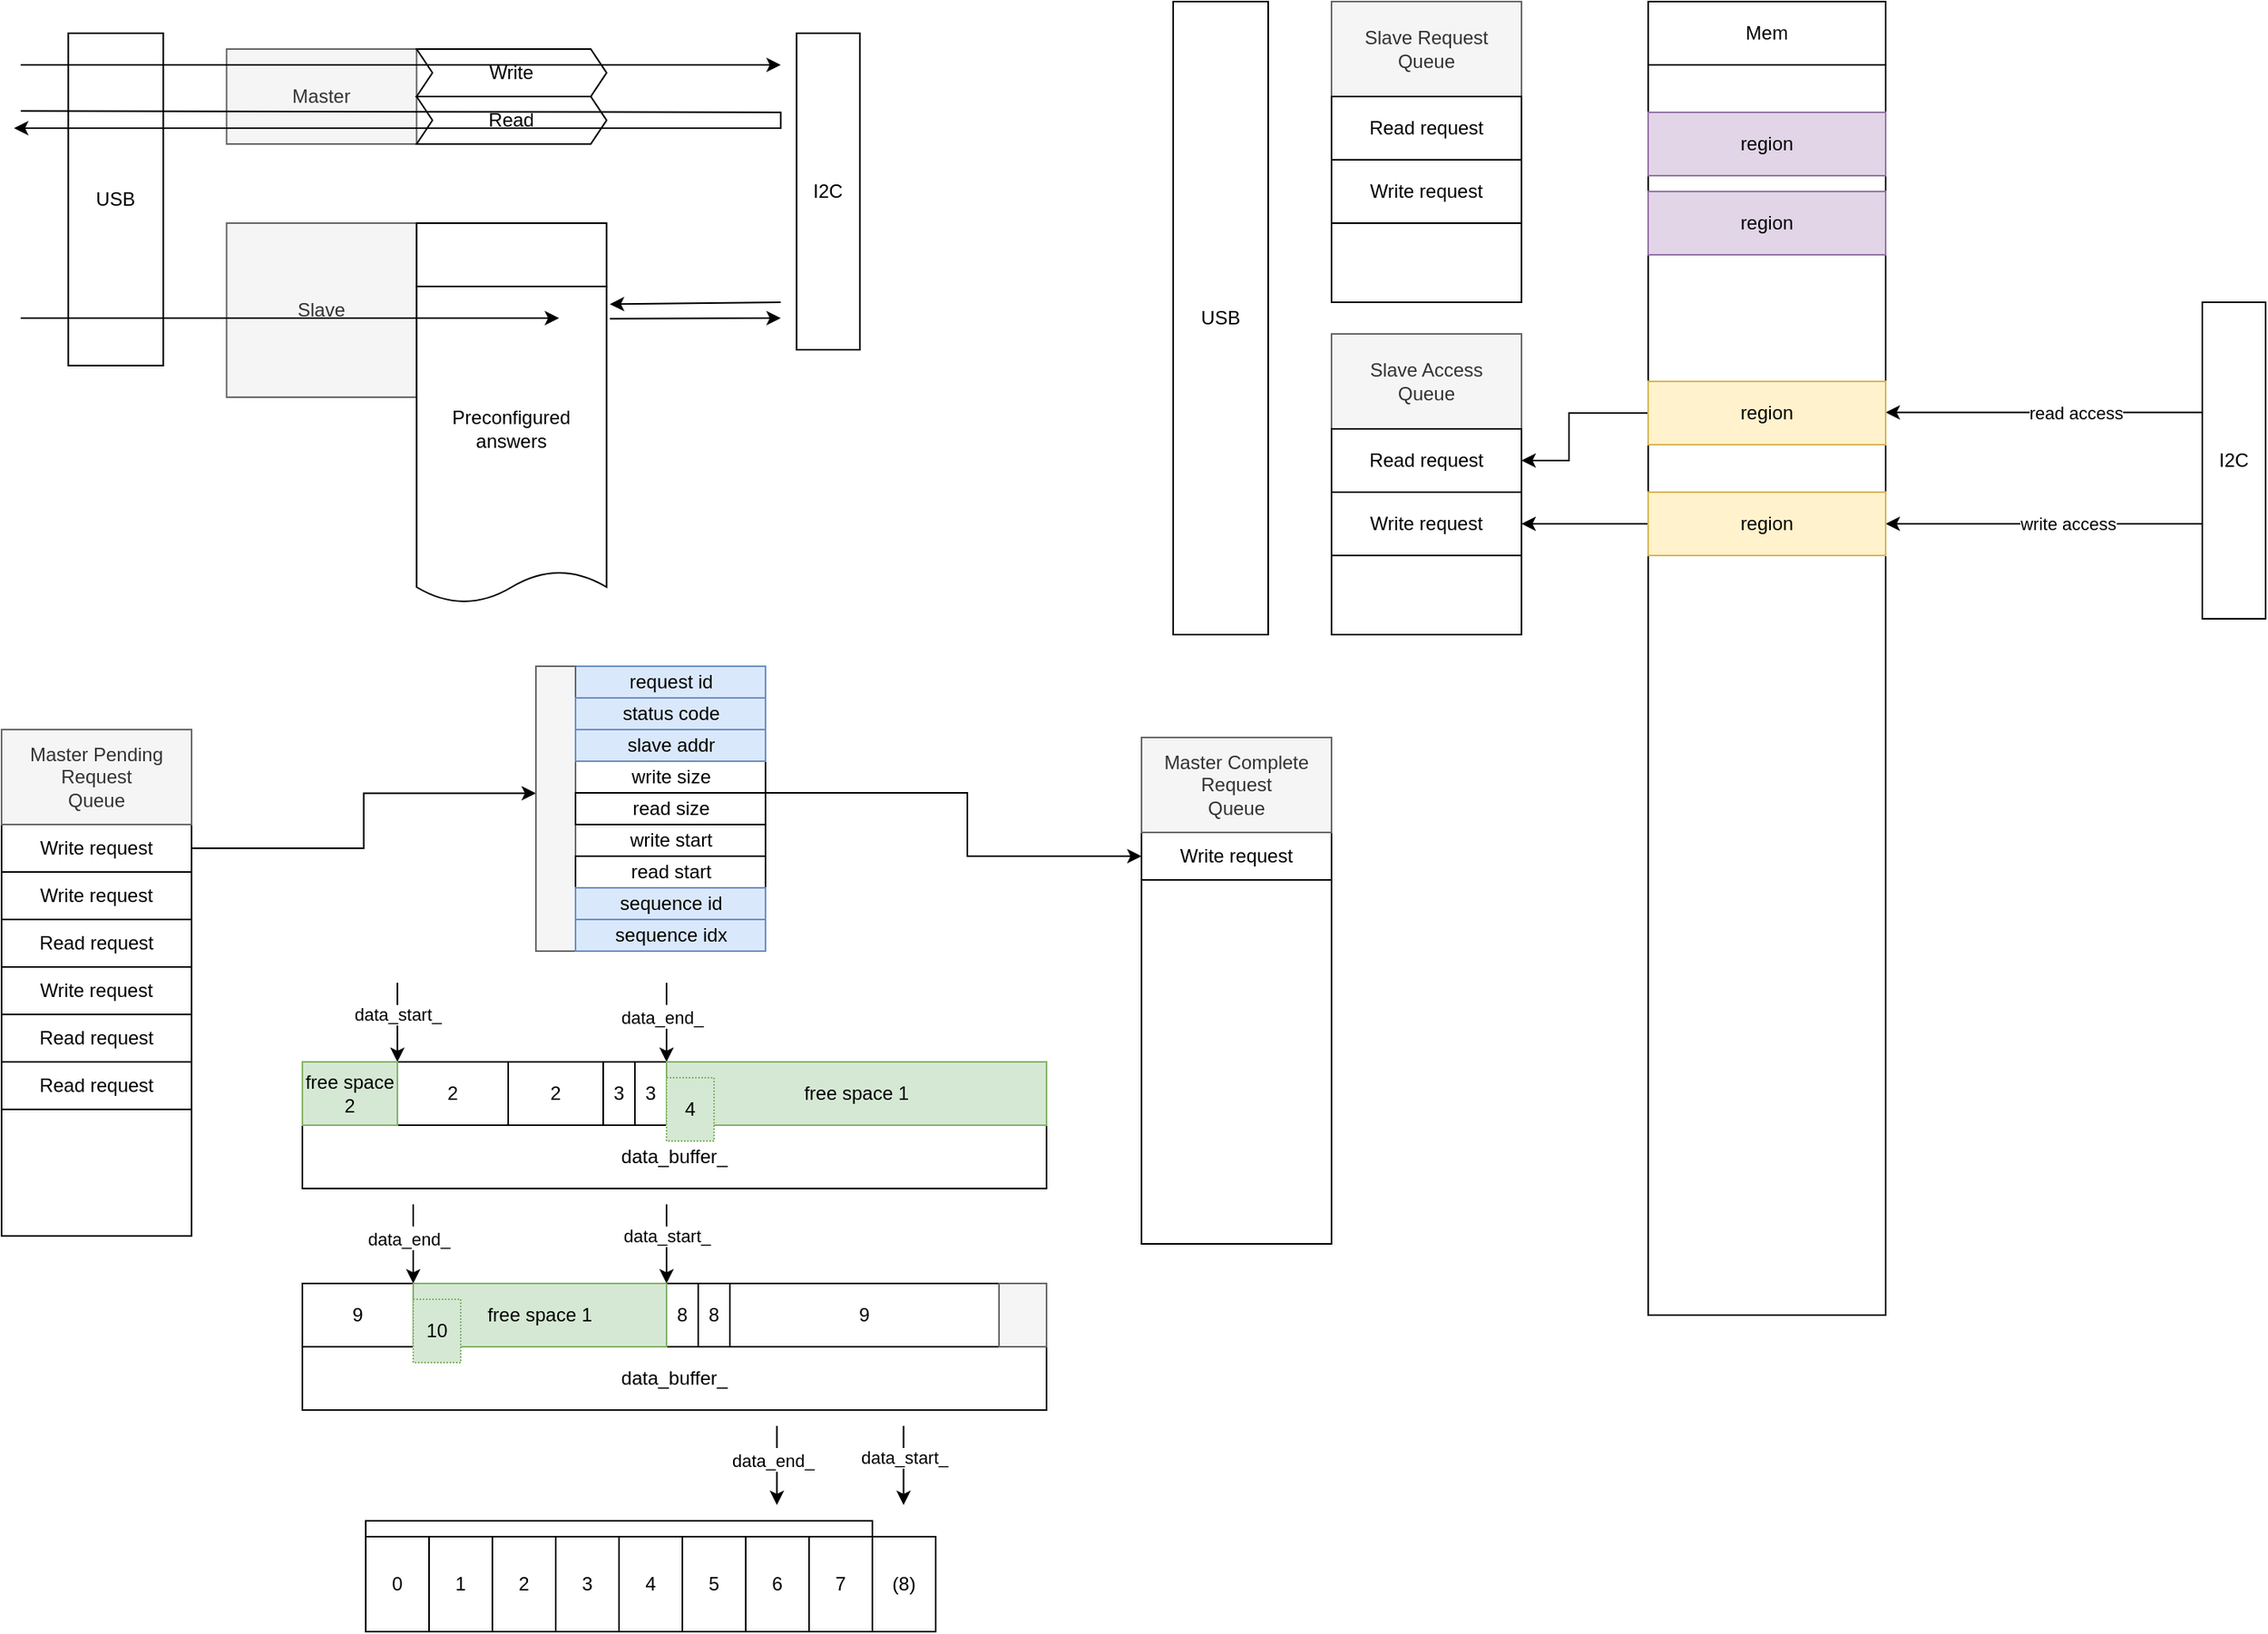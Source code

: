 <mxfile version="22.1.2" type="device">
  <diagram name="Page-1" id="2ZyC1kqVVPjFEnBajxi8">
    <mxGraphModel dx="1793" dy="1055" grid="1" gridSize="10" guides="1" tooltips="1" connect="1" arrows="1" fold="1" page="1" pageScale="1" pageWidth="850" pageHeight="1100" math="0" shadow="0">
      <root>
        <mxCell id="0" />
        <mxCell id="1" parent="0" />
        <mxCell id="SA-Xk729lbcdhGkagrMY-25" value="USB" style="rounded=0;whiteSpace=wrap;html=1;" parent="1" vertex="1">
          <mxGeometry x="82.14" y="60" width="60" height="210" as="geometry" />
        </mxCell>
        <mxCell id="SA-Xk729lbcdhGkagrMY-2" value="Master" style="rounded=0;whiteSpace=wrap;html=1;fillColor=#f5f5f5;fontColor=#333333;strokeColor=#666666;" parent="1" vertex="1">
          <mxGeometry x="182.14" y="70" width="120" height="60" as="geometry" />
        </mxCell>
        <mxCell id="SA-Xk729lbcdhGkagrMY-6" value="Read" style="shape=step;perimeter=stepPerimeter;whiteSpace=wrap;html=1;fixedSize=1;size=10;" parent="1" vertex="1">
          <mxGeometry x="302.14" y="100" width="120" height="30" as="geometry" />
        </mxCell>
        <mxCell id="SA-Xk729lbcdhGkagrMY-8" value="Write" style="shape=step;perimeter=stepPerimeter;whiteSpace=wrap;html=1;fixedSize=1;size=10;" parent="1" vertex="1">
          <mxGeometry x="302.14" y="70" width="120" height="30" as="geometry" />
        </mxCell>
        <mxCell id="SA-Xk729lbcdhGkagrMY-9" value="Slave" style="rounded=0;whiteSpace=wrap;html=1;fillColor=#f5f5f5;fontColor=#333333;strokeColor=#666666;" parent="1" vertex="1">
          <mxGeometry x="182.14" y="180" width="120" height="110" as="geometry" />
        </mxCell>
        <mxCell id="SA-Xk729lbcdhGkagrMY-15" value="" style="endArrow=classic;html=1;rounded=0;" parent="1" edge="1">
          <mxGeometry width="50" height="50" relative="1" as="geometry">
            <mxPoint x="52.14" y="80" as="sourcePoint" />
            <mxPoint x="532.14" y="80" as="targetPoint" />
          </mxGeometry>
        </mxCell>
        <mxCell id="SA-Xk729lbcdhGkagrMY-16" value="" style="endArrow=classic;html=1;rounded=0;" parent="1" edge="1">
          <mxGeometry width="50" height="50" relative="1" as="geometry">
            <mxPoint x="52.14" y="109.17" as="sourcePoint" />
            <mxPoint x="47.854" y="120" as="targetPoint" />
            <Array as="points">
              <mxPoint x="532.14" y="110" />
              <mxPoint x="532.14" y="120" />
            </Array>
          </mxGeometry>
        </mxCell>
        <mxCell id="SA-Xk729lbcdhGkagrMY-19" value="" style="rounded=0;whiteSpace=wrap;html=1;" parent="1" vertex="1">
          <mxGeometry x="302.14" y="180" width="120" height="40" as="geometry" />
        </mxCell>
        <mxCell id="SA-Xk729lbcdhGkagrMY-21" value="Preconfigured answers" style="shape=document;whiteSpace=wrap;html=1;boundedLbl=1;size=0.1;" parent="1" vertex="1">
          <mxGeometry x="302.14" y="220" width="120" height="200" as="geometry" />
        </mxCell>
        <mxCell id="SA-Xk729lbcdhGkagrMY-23" value="" style="endArrow=classic;html=1;rounded=0;entryX=1.017;entryY=0.056;entryDx=0;entryDy=0;entryPerimeter=0;" parent="1" target="SA-Xk729lbcdhGkagrMY-21" edge="1">
          <mxGeometry width="50" height="50" relative="1" as="geometry">
            <mxPoint x="532.14" y="230" as="sourcePoint" />
            <mxPoint x="592.14" y="250" as="targetPoint" />
          </mxGeometry>
        </mxCell>
        <mxCell id="SA-Xk729lbcdhGkagrMY-24" value="" style="endArrow=classic;html=1;rounded=0;exitX=1.017;exitY=0.102;exitDx=0;exitDy=0;exitPerimeter=0;" parent="1" source="SA-Xk729lbcdhGkagrMY-21" edge="1">
          <mxGeometry width="50" height="50" relative="1" as="geometry">
            <mxPoint x="492.14" y="300" as="sourcePoint" />
            <mxPoint x="532.14" y="240" as="targetPoint" />
          </mxGeometry>
        </mxCell>
        <mxCell id="SA-Xk729lbcdhGkagrMY-27" value="" style="endArrow=classic;html=1;rounded=0;" parent="1" edge="1">
          <mxGeometry width="50" height="50" relative="1" as="geometry">
            <mxPoint x="52.14" y="240" as="sourcePoint" />
            <mxPoint x="392.14" y="240" as="targetPoint" />
          </mxGeometry>
        </mxCell>
        <mxCell id="SA-Xk729lbcdhGkagrMY-28" value="" style="rounded=0;whiteSpace=wrap;html=1;" parent="1" vertex="1">
          <mxGeometry x="40" y="560" width="120" height="260" as="geometry" />
        </mxCell>
        <mxCell id="SA-Xk729lbcdhGkagrMY-56" style="edgeStyle=orthogonalEdgeStyle;rounded=0;orthogonalLoop=1;jettySize=auto;html=1;exitX=1;exitY=0.5;exitDx=0;exitDy=0;entryX=0;entryY=0.446;entryDx=0;entryDy=0;entryPerimeter=0;" parent="1" source="SA-Xk729lbcdhGkagrMY-29" target="SA-Xk729lbcdhGkagrMY-52" edge="1">
          <mxGeometry relative="1" as="geometry" />
        </mxCell>
        <mxCell id="SA-Xk729lbcdhGkagrMY-29" value="Write request" style="rounded=0;whiteSpace=wrap;html=1;" parent="1" vertex="1">
          <mxGeometry x="40" y="560" width="120" height="30" as="geometry" />
        </mxCell>
        <mxCell id="SA-Xk729lbcdhGkagrMY-30" value="Read request" style="rounded=0;whiteSpace=wrap;html=1;" parent="1" vertex="1">
          <mxGeometry x="40" y="620" width="120" height="30" as="geometry" />
        </mxCell>
        <mxCell id="SA-Xk729lbcdhGkagrMY-31" value="Write request" style="rounded=0;whiteSpace=wrap;html=1;" parent="1" vertex="1">
          <mxGeometry x="40" y="650" width="120" height="30" as="geometry" />
        </mxCell>
        <mxCell id="SA-Xk729lbcdhGkagrMY-32" value="Write request" style="rounded=0;whiteSpace=wrap;html=1;" parent="1" vertex="1">
          <mxGeometry x="40" y="590" width="120" height="30" as="geometry" />
        </mxCell>
        <mxCell id="SA-Xk729lbcdhGkagrMY-33" value="Read request" style="rounded=0;whiteSpace=wrap;html=1;" parent="1" vertex="1">
          <mxGeometry x="40" y="680" width="120" height="30" as="geometry" />
        </mxCell>
        <mxCell id="SA-Xk729lbcdhGkagrMY-34" value="Read request" style="rounded=0;whiteSpace=wrap;html=1;" parent="1" vertex="1">
          <mxGeometry x="40" y="710" width="120" height="30" as="geometry" />
        </mxCell>
        <mxCell id="SA-Xk729lbcdhGkagrMY-38" value="Master Pending Request&lt;br&gt;Queue" style="rounded=0;whiteSpace=wrap;html=1;fillColor=#f5f5f5;fontColor=#333333;strokeColor=#666666;" parent="1" vertex="1">
          <mxGeometry x="40" y="500" width="120" height="60" as="geometry" />
        </mxCell>
        <mxCell id="SA-Xk729lbcdhGkagrMY-39" value="data_buffer_" style="rounded=0;whiteSpace=wrap;html=1;" parent="1" vertex="1">
          <mxGeometry x="230" y="750" width="470" height="40" as="geometry" />
        </mxCell>
        <mxCell id="SA-Xk729lbcdhGkagrMY-41" value="I2C" style="rounded=0;whiteSpace=wrap;html=1;" parent="1" vertex="1">
          <mxGeometry x="542.14" y="60" width="40" height="200" as="geometry" />
        </mxCell>
        <mxCell id="SA-Xk729lbcdhGkagrMY-47" value="request id" style="rounded=0;whiteSpace=wrap;html=1;fillColor=#dae8fc;strokeColor=#6c8ebf;" parent="1" vertex="1">
          <mxGeometry x="402.5" y="460" width="120" height="20" as="geometry" />
        </mxCell>
        <mxCell id="SA-Xk729lbcdhGkagrMY-48" value="write start" style="rounded=0;whiteSpace=wrap;html=1;" parent="1" vertex="1">
          <mxGeometry x="402.5" y="560" width="120" height="20" as="geometry" />
        </mxCell>
        <mxCell id="SA-Xk729lbcdhGkagrMY-50" value="write size" style="rounded=0;whiteSpace=wrap;html=1;" parent="1" vertex="1">
          <mxGeometry x="402.5" y="520" width="120" height="20" as="geometry" />
        </mxCell>
        <mxCell id="SA-Xk729lbcdhGkagrMY-52" value="" style="rounded=0;whiteSpace=wrap;html=1;fillColor=#f5f5f5;fontColor=#333333;strokeColor=#666666;" parent="1" vertex="1">
          <mxGeometry x="377.5" y="460" width="25" height="180" as="geometry" />
        </mxCell>
        <mxCell id="SA-Xk729lbcdhGkagrMY-63" value="slave addr" style="rounded=0;whiteSpace=wrap;html=1;fillColor=#dae8fc;strokeColor=#6c8ebf;" parent="1" vertex="1">
          <mxGeometry x="402.5" y="500" width="120" height="20" as="geometry" />
        </mxCell>
        <mxCell id="uEk0Pl82Lj76Kw1FVKub-9" style="edgeStyle=orthogonalEdgeStyle;rounded=0;orthogonalLoop=1;jettySize=auto;html=1;exitX=1;exitY=0;exitDx=0;exitDy=0;entryX=0;entryY=0.5;entryDx=0;entryDy=0;" edge="1" parent="1" source="pYy494UyowIViKt96TTS-2" target="uEk0Pl82Lj76Kw1FVKub-2">
          <mxGeometry relative="1" as="geometry">
            <Array as="points">
              <mxPoint x="650" y="540" />
              <mxPoint x="650" y="580" />
            </Array>
          </mxGeometry>
        </mxCell>
        <mxCell id="pYy494UyowIViKt96TTS-2" value="read size" style="rounded=0;whiteSpace=wrap;html=1;" parent="1" vertex="1">
          <mxGeometry x="402.5" y="540" width="120" height="20" as="geometry" />
        </mxCell>
        <mxCell id="pYy494UyowIViKt96TTS-6" value="2" style="rounded=0;whiteSpace=wrap;html=1;" parent="1" vertex="1">
          <mxGeometry x="290" y="710" width="70" height="40" as="geometry" />
        </mxCell>
        <mxCell id="pYy494UyowIViKt96TTS-7" value="3" style="rounded=0;whiteSpace=wrap;html=1;" parent="1" vertex="1">
          <mxGeometry x="420" y="710" width="20" height="40" as="geometry" />
        </mxCell>
        <mxCell id="pYy494UyowIViKt96TTS-8" value="2" style="rounded=0;whiteSpace=wrap;html=1;" parent="1" vertex="1">
          <mxGeometry x="360" y="710" width="60" height="40" as="geometry" />
        </mxCell>
        <mxCell id="pYy494UyowIViKt96TTS-9" value="3" style="rounded=0;whiteSpace=wrap;html=1;" parent="1" vertex="1">
          <mxGeometry x="440" y="710" width="20" height="40" as="geometry" />
        </mxCell>
        <mxCell id="pYy494UyowIViKt96TTS-15" value="^" style="endArrow=classic;html=1;rounded=0;" parent="1" edge="1">
          <mxGeometry x="-0.2" width="50" height="50" relative="1" as="geometry">
            <mxPoint x="460.0" y="660" as="sourcePoint" />
            <mxPoint x="460.0" y="710" as="targetPoint" />
            <mxPoint as="offset" />
          </mxGeometry>
        </mxCell>
        <mxCell id="Q1eorw4Rzsz2b7SlbyAp-2" value="end" style="edgeLabel;html=1;align=center;verticalAlign=middle;resizable=0;points=[];" parent="pYy494UyowIViKt96TTS-15" vertex="1" connectable="0">
          <mxGeometry x="0.027" y="-4" relative="1" as="geometry">
            <mxPoint x="4" y="-6" as="offset" />
          </mxGeometry>
        </mxCell>
        <mxCell id="Q1eorw4Rzsz2b7SlbyAp-17" value="data_end_" style="edgeLabel;html=1;align=center;verticalAlign=middle;resizable=0;points=[];" parent="pYy494UyowIViKt96TTS-15" vertex="1" connectable="0">
          <mxGeometry x="-0.128" y="-3" relative="1" as="geometry">
            <mxPoint as="offset" />
          </mxGeometry>
        </mxCell>
        <mxCell id="pYy494UyowIViKt96TTS-18" value="data_start_" style="endArrow=classic;html=1;rounded=0;" parent="1" edge="1">
          <mxGeometry x="-0.2" width="50" height="50" relative="1" as="geometry">
            <mxPoint x="290" y="660" as="sourcePoint" />
            <mxPoint x="290" y="710" as="targetPoint" />
            <mxPoint as="offset" />
          </mxGeometry>
        </mxCell>
        <mxCell id="Q1eorw4Rzsz2b7SlbyAp-3" value="data_buffer_" style="rounded=0;whiteSpace=wrap;html=1;" parent="1" vertex="1">
          <mxGeometry x="230" y="890" width="470" height="40" as="geometry" />
        </mxCell>
        <mxCell id="Q1eorw4Rzsz2b7SlbyAp-4" value="9" style="rounded=0;whiteSpace=wrap;html=1;" parent="1" vertex="1">
          <mxGeometry x="230" y="850" width="70" height="40" as="geometry" />
        </mxCell>
        <mxCell id="Q1eorw4Rzsz2b7SlbyAp-5" value="8" style="rounded=0;whiteSpace=wrap;html=1;" parent="1" vertex="1">
          <mxGeometry x="480" y="850" width="20" height="40" as="geometry" />
        </mxCell>
        <mxCell id="Q1eorw4Rzsz2b7SlbyAp-6" value="9" style="rounded=0;whiteSpace=wrap;html=1;" parent="1" vertex="1">
          <mxGeometry x="500" y="850" width="170" height="40" as="geometry" />
        </mxCell>
        <mxCell id="Q1eorw4Rzsz2b7SlbyAp-7" value="8" style="rounded=0;whiteSpace=wrap;html=1;" parent="1" vertex="1">
          <mxGeometry x="460" y="850" width="20" height="40" as="geometry" />
        </mxCell>
        <mxCell id="Q1eorw4Rzsz2b7SlbyAp-11" value="free space 1" style="rounded=0;whiteSpace=wrap;html=1;fillColor=#d5e8d4;strokeColor=#82b366;" parent="1" vertex="1">
          <mxGeometry x="460" y="710" width="240" height="40" as="geometry" />
        </mxCell>
        <mxCell id="Q1eorw4Rzsz2b7SlbyAp-12" value="free space 1" style="rounded=0;whiteSpace=wrap;html=1;fillColor=#d5e8d4;strokeColor=#82b366;" parent="1" vertex="1">
          <mxGeometry x="300" y="850" width="160" height="40" as="geometry" />
        </mxCell>
        <mxCell id="Q1eorw4Rzsz2b7SlbyAp-13" value="free space 2" style="rounded=0;whiteSpace=wrap;html=1;fillColor=#d5e8d4;strokeColor=#82b366;" parent="1" vertex="1">
          <mxGeometry x="230" y="710" width="60" height="40" as="geometry" />
        </mxCell>
        <mxCell id="Q1eorw4Rzsz2b7SlbyAp-14" value="" style="rounded=0;whiteSpace=wrap;html=1;fillColor=#f5f5f5;fontColor=#333333;strokeColor=#666666;" parent="1" vertex="1">
          <mxGeometry x="670" y="850" width="30" height="40" as="geometry" />
        </mxCell>
        <mxCell id="Q1eorw4Rzsz2b7SlbyAp-15" value="4" style="rounded=0;whiteSpace=wrap;html=1;dashed=1;dashPattern=1 1;fillColor=#d5e8d4;strokeColor=#82b366;" parent="1" vertex="1">
          <mxGeometry x="460" y="720" width="30" height="40" as="geometry" />
        </mxCell>
        <mxCell id="Q1eorw4Rzsz2b7SlbyAp-16" value="10" style="rounded=0;whiteSpace=wrap;html=1;dashed=1;dashPattern=1 1;fillColor=#d5e8d4;strokeColor=#82b366;" parent="1" vertex="1">
          <mxGeometry x="300" y="860" width="30" height="40" as="geometry" />
        </mxCell>
        <mxCell id="Q1eorw4Rzsz2b7SlbyAp-18" value="^" style="endArrow=classic;html=1;rounded=0;" parent="1" edge="1">
          <mxGeometry x="-0.2" width="50" height="50" relative="1" as="geometry">
            <mxPoint x="300.0" y="800" as="sourcePoint" />
            <mxPoint x="300.0" y="850" as="targetPoint" />
            <mxPoint as="offset" />
          </mxGeometry>
        </mxCell>
        <mxCell id="Q1eorw4Rzsz2b7SlbyAp-19" value="end" style="edgeLabel;html=1;align=center;verticalAlign=middle;resizable=0;points=[];" parent="Q1eorw4Rzsz2b7SlbyAp-18" vertex="1" connectable="0">
          <mxGeometry x="0.027" y="-4" relative="1" as="geometry">
            <mxPoint x="4" y="-6" as="offset" />
          </mxGeometry>
        </mxCell>
        <mxCell id="Q1eorw4Rzsz2b7SlbyAp-20" value="data_end_" style="edgeLabel;html=1;align=center;verticalAlign=middle;resizable=0;points=[];" parent="Q1eorw4Rzsz2b7SlbyAp-18" vertex="1" connectable="0">
          <mxGeometry x="-0.128" y="-3" relative="1" as="geometry">
            <mxPoint as="offset" />
          </mxGeometry>
        </mxCell>
        <mxCell id="Q1eorw4Rzsz2b7SlbyAp-21" value="data_start_" style="endArrow=classic;html=1;rounded=0;" parent="1" edge="1">
          <mxGeometry x="-0.2" width="50" height="50" relative="1" as="geometry">
            <mxPoint x="460" y="800" as="sourcePoint" />
            <mxPoint x="460" y="850" as="targetPoint" />
            <mxPoint as="offset" />
          </mxGeometry>
        </mxCell>
        <mxCell id="Q1eorw4Rzsz2b7SlbyAp-22" value="read start" style="rounded=0;whiteSpace=wrap;html=1;" parent="1" vertex="1">
          <mxGeometry x="402.5" y="580" width="120" height="20" as="geometry" />
        </mxCell>
        <mxCell id="Q1eorw4Rzsz2b7SlbyAp-57" value="sequence id" style="rounded=0;whiteSpace=wrap;html=1;fillColor=#dae8fc;strokeColor=#6c8ebf;" parent="1" vertex="1">
          <mxGeometry x="402.5" y="600" width="120" height="20" as="geometry" />
        </mxCell>
        <mxCell id="myD3RqhcpJ7wvBLxxX5j-1" value="" style="rounded=0;whiteSpace=wrap;html=1;" parent="1" vertex="1">
          <mxGeometry x="270" y="1000" width="320" height="10" as="geometry" />
        </mxCell>
        <mxCell id="myD3RqhcpJ7wvBLxxX5j-3" value="0" style="rounded=0;whiteSpace=wrap;html=1;" parent="1" vertex="1">
          <mxGeometry x="270" y="1010" width="40" height="60" as="geometry" />
        </mxCell>
        <mxCell id="myD3RqhcpJ7wvBLxxX5j-4" value="1" style="rounded=0;whiteSpace=wrap;html=1;" parent="1" vertex="1">
          <mxGeometry x="310" y="1010" width="40" height="60" as="geometry" />
        </mxCell>
        <mxCell id="myD3RqhcpJ7wvBLxxX5j-5" value="2" style="rounded=0;whiteSpace=wrap;html=1;" parent="1" vertex="1">
          <mxGeometry x="350" y="1010" width="40" height="60" as="geometry" />
        </mxCell>
        <mxCell id="myD3RqhcpJ7wvBLxxX5j-6" value="3" style="rounded=0;whiteSpace=wrap;html=1;" parent="1" vertex="1">
          <mxGeometry x="390" y="1010" width="40" height="60" as="geometry" />
        </mxCell>
        <mxCell id="myD3RqhcpJ7wvBLxxX5j-7" value="4" style="rounded=0;whiteSpace=wrap;html=1;" parent="1" vertex="1">
          <mxGeometry x="430" y="1010" width="40" height="60" as="geometry" />
        </mxCell>
        <mxCell id="myD3RqhcpJ7wvBLxxX5j-8" value="5" style="rounded=0;whiteSpace=wrap;html=1;" parent="1" vertex="1">
          <mxGeometry x="470" y="1010" width="40" height="60" as="geometry" />
        </mxCell>
        <mxCell id="myD3RqhcpJ7wvBLxxX5j-9" value="6" style="rounded=0;whiteSpace=wrap;html=1;" parent="1" vertex="1">
          <mxGeometry x="510" y="1010" width="40" height="60" as="geometry" />
        </mxCell>
        <mxCell id="myD3RqhcpJ7wvBLxxX5j-10" value="7" style="rounded=0;whiteSpace=wrap;html=1;" parent="1" vertex="1">
          <mxGeometry x="550" y="1010" width="40" height="60" as="geometry" />
        </mxCell>
        <mxCell id="myD3RqhcpJ7wvBLxxX5j-11" value="data_start_" style="endArrow=classic;html=1;rounded=0;" parent="1" edge="1">
          <mxGeometry x="-0.2" width="50" height="50" relative="1" as="geometry">
            <mxPoint x="609.71" y="940" as="sourcePoint" />
            <mxPoint x="609.71" y="990" as="targetPoint" />
            <mxPoint as="offset" />
          </mxGeometry>
        </mxCell>
        <mxCell id="myD3RqhcpJ7wvBLxxX5j-12" value="^" style="endArrow=classic;html=1;rounded=0;" parent="1" edge="1">
          <mxGeometry x="-0.2" width="50" height="50" relative="1" as="geometry">
            <mxPoint x="529.71" y="940" as="sourcePoint" />
            <mxPoint x="529.71" y="990" as="targetPoint" />
            <mxPoint as="offset" />
          </mxGeometry>
        </mxCell>
        <mxCell id="myD3RqhcpJ7wvBLxxX5j-13" value="end" style="edgeLabel;html=1;align=center;verticalAlign=middle;resizable=0;points=[];" parent="myD3RqhcpJ7wvBLxxX5j-12" vertex="1" connectable="0">
          <mxGeometry x="0.027" y="-4" relative="1" as="geometry">
            <mxPoint x="4" y="-6" as="offset" />
          </mxGeometry>
        </mxCell>
        <mxCell id="myD3RqhcpJ7wvBLxxX5j-14" value="data_end_" style="edgeLabel;html=1;align=center;verticalAlign=middle;resizable=0;points=[];" parent="myD3RqhcpJ7wvBLxxX5j-12" vertex="1" connectable="0">
          <mxGeometry x="-0.128" y="-3" relative="1" as="geometry">
            <mxPoint as="offset" />
          </mxGeometry>
        </mxCell>
        <mxCell id="myD3RqhcpJ7wvBLxxX5j-15" value="(8)" style="rounded=0;whiteSpace=wrap;html=1;" parent="1" vertex="1">
          <mxGeometry x="590" y="1010" width="40" height="60" as="geometry" />
        </mxCell>
        <mxCell id="9c-QHqU9W1DF9_cKXwcu-1" value="" style="rounded=0;whiteSpace=wrap;html=1;" parent="1" vertex="1">
          <mxGeometry x="1080" y="80" width="150" height="790" as="geometry" />
        </mxCell>
        <mxCell id="9c-QHqU9W1DF9_cKXwcu-2" value="Mem" style="rounded=0;whiteSpace=wrap;html=1;" parent="1" vertex="1">
          <mxGeometry x="1080" y="40" width="150" height="40" as="geometry" />
        </mxCell>
        <mxCell id="zd9KWoQxo9es5KbFZZgR-1" value="status code" style="rounded=0;whiteSpace=wrap;html=1;fillColor=#dae8fc;strokeColor=#6c8ebf;" parent="1" vertex="1">
          <mxGeometry x="402.5" y="480" width="120" height="20" as="geometry" />
        </mxCell>
        <mxCell id="zd9KWoQxo9es5KbFZZgR-2" value="sequence idx" style="rounded=0;whiteSpace=wrap;html=1;fillColor=#dae8fc;strokeColor=#6c8ebf;" parent="1" vertex="1">
          <mxGeometry x="402.5" y="620" width="120" height="20" as="geometry" />
        </mxCell>
        <mxCell id="uEk0Pl82Lj76Kw1FVKub-1" value="" style="rounded=0;whiteSpace=wrap;html=1;" vertex="1" parent="1">
          <mxGeometry x="760" y="565" width="120" height="260" as="geometry" />
        </mxCell>
        <mxCell id="uEk0Pl82Lj76Kw1FVKub-2" value="Write request" style="rounded=0;whiteSpace=wrap;html=1;" vertex="1" parent="1">
          <mxGeometry x="760" y="565" width="120" height="30" as="geometry" />
        </mxCell>
        <mxCell id="uEk0Pl82Lj76Kw1FVKub-8" value="Master Complete Request&lt;br&gt;Queue" style="rounded=0;whiteSpace=wrap;html=1;fillColor=#f5f5f5;fontColor=#333333;strokeColor=#666666;" vertex="1" parent="1">
          <mxGeometry x="760" y="505" width="120" height="60" as="geometry" />
        </mxCell>
        <mxCell id="uEk0Pl82Lj76Kw1FVKub-10" value="read access" style="endArrow=classic;html=1;rounded=0;" edge="1" parent="1">
          <mxGeometry x="-0.04" width="50" height="50" relative="1" as="geometry">
            <mxPoint x="1460" y="299.58" as="sourcePoint" />
            <mxPoint x="1230" y="299.58" as="targetPoint" />
            <Array as="points">
              <mxPoint x="1260" y="299.58" />
            </Array>
            <mxPoint as="offset" />
          </mxGeometry>
        </mxCell>
        <mxCell id="uEk0Pl82Lj76Kw1FVKub-11" value="" style="rounded=0;whiteSpace=wrap;html=1;" vertex="1" parent="1">
          <mxGeometry x="880" y="310" width="120" height="130" as="geometry" />
        </mxCell>
        <mxCell id="uEk0Pl82Lj76Kw1FVKub-12" value="Write request" style="rounded=0;whiteSpace=wrap;html=1;" vertex="1" parent="1">
          <mxGeometry x="880" y="350" width="120" height="40" as="geometry" />
        </mxCell>
        <mxCell id="uEk0Pl82Lj76Kw1FVKub-13" value="Slave Access&lt;br&gt;Queue" style="rounded=0;whiteSpace=wrap;html=1;fillColor=#f5f5f5;fontColor=#333333;strokeColor=#666666;" vertex="1" parent="1">
          <mxGeometry x="880" y="250" width="120" height="60" as="geometry" />
        </mxCell>
        <mxCell id="uEk0Pl82Lj76Kw1FVKub-20" style="edgeStyle=orthogonalEdgeStyle;rounded=0;orthogonalLoop=1;jettySize=auto;html=1;exitX=0;exitY=0.5;exitDx=0;exitDy=0;entryX=1;entryY=0.5;entryDx=0;entryDy=0;" edge="1" parent="1" source="uEk0Pl82Lj76Kw1FVKub-14" target="uEk0Pl82Lj76Kw1FVKub-15">
          <mxGeometry relative="1" as="geometry">
            <Array as="points">
              <mxPoint x="1030" y="300" />
              <mxPoint x="1030" y="330" />
            </Array>
          </mxGeometry>
        </mxCell>
        <mxCell id="uEk0Pl82Lj76Kw1FVKub-14" value="region" style="rounded=0;whiteSpace=wrap;html=1;fillColor=#fff2cc;strokeColor=#d6b656;" vertex="1" parent="1">
          <mxGeometry x="1080" y="280" width="150" height="40" as="geometry" />
        </mxCell>
        <mxCell id="uEk0Pl82Lj76Kw1FVKub-15" value="Read request" style="rounded=0;whiteSpace=wrap;html=1;" vertex="1" parent="1">
          <mxGeometry x="880" y="310" width="120" height="40" as="geometry" />
        </mxCell>
        <mxCell id="uEk0Pl82Lj76Kw1FVKub-16" value="write access" style="endArrow=classic;html=1;rounded=0;entryX=1;entryY=0.5;entryDx=0;entryDy=0;" edge="1" parent="1" target="uEk0Pl82Lj76Kw1FVKub-17">
          <mxGeometry width="50" height="50" relative="1" as="geometry">
            <mxPoint x="1460" y="370" as="sourcePoint" />
            <mxPoint x="1230" y="260" as="targetPoint" />
          </mxGeometry>
        </mxCell>
        <mxCell id="uEk0Pl82Lj76Kw1FVKub-21" style="edgeStyle=orthogonalEdgeStyle;rounded=0;orthogonalLoop=1;jettySize=auto;html=1;exitX=0;exitY=0.5;exitDx=0;exitDy=0;entryX=1;entryY=0.5;entryDx=0;entryDy=0;" edge="1" parent="1" source="uEk0Pl82Lj76Kw1FVKub-17" target="uEk0Pl82Lj76Kw1FVKub-12">
          <mxGeometry relative="1" as="geometry">
            <Array as="points">
              <mxPoint x="1070" y="370" />
              <mxPoint x="1070" y="370" />
            </Array>
          </mxGeometry>
        </mxCell>
        <mxCell id="uEk0Pl82Lj76Kw1FVKub-17" value="region" style="rounded=0;whiteSpace=wrap;html=1;fillColor=#fff2cc;strokeColor=#d6b656;" vertex="1" parent="1">
          <mxGeometry x="1080" y="350" width="150" height="40" as="geometry" />
        </mxCell>
        <mxCell id="uEk0Pl82Lj76Kw1FVKub-22" value="region" style="rounded=0;whiteSpace=wrap;html=1;fillColor=#e1d5e7;strokeColor=#9673a6;" vertex="1" parent="1">
          <mxGeometry x="1080" y="110" width="150" height="40" as="geometry" />
        </mxCell>
        <mxCell id="uEk0Pl82Lj76Kw1FVKub-23" value="region" style="rounded=0;whiteSpace=wrap;html=1;fillColor=#e1d5e7;strokeColor=#9673a6;" vertex="1" parent="1">
          <mxGeometry x="1080" y="160" width="150" height="40" as="geometry" />
        </mxCell>
        <mxCell id="uEk0Pl82Lj76Kw1FVKub-24" value="I2C" style="rounded=0;whiteSpace=wrap;html=1;" vertex="1" parent="1">
          <mxGeometry x="1430" y="230" width="40" height="200" as="geometry" />
        </mxCell>
        <mxCell id="uEk0Pl82Lj76Kw1FVKub-25" value="USB" style="rounded=0;whiteSpace=wrap;html=1;" vertex="1" parent="1">
          <mxGeometry x="780" y="40" width="60" height="400" as="geometry" />
        </mxCell>
        <mxCell id="uEk0Pl82Lj76Kw1FVKub-26" value="" style="rounded=0;whiteSpace=wrap;html=1;" vertex="1" parent="1">
          <mxGeometry x="880" y="100" width="120" height="130" as="geometry" />
        </mxCell>
        <mxCell id="uEk0Pl82Lj76Kw1FVKub-27" value="Write request" style="rounded=0;whiteSpace=wrap;html=1;" vertex="1" parent="1">
          <mxGeometry x="880" y="140" width="120" height="40" as="geometry" />
        </mxCell>
        <mxCell id="uEk0Pl82Lj76Kw1FVKub-28" value="Slave Request&lt;br&gt;Queue" style="rounded=0;whiteSpace=wrap;html=1;fillColor=#f5f5f5;fontColor=#333333;strokeColor=#666666;" vertex="1" parent="1">
          <mxGeometry x="880" y="40" width="120" height="60" as="geometry" />
        </mxCell>
        <mxCell id="uEk0Pl82Lj76Kw1FVKub-29" value="Read request" style="rounded=0;whiteSpace=wrap;html=1;" vertex="1" parent="1">
          <mxGeometry x="880" y="100" width="120" height="40" as="geometry" />
        </mxCell>
      </root>
    </mxGraphModel>
  </diagram>
</mxfile>
